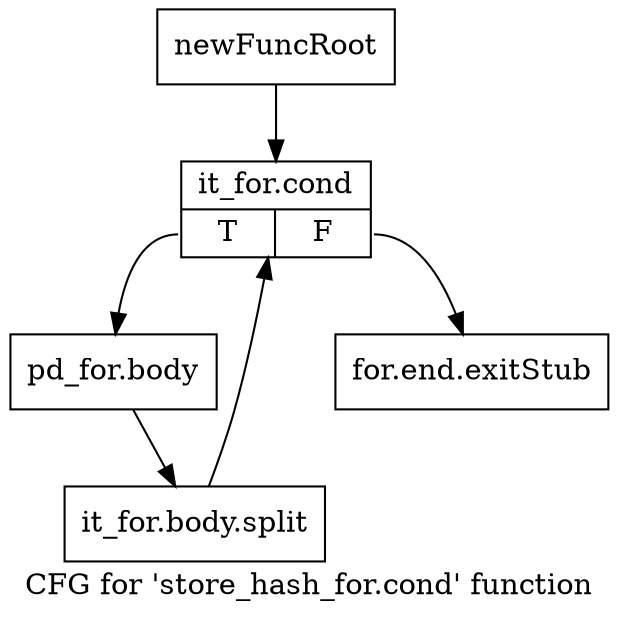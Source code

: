 digraph "CFG for 'store_hash_for.cond' function" {
	label="CFG for 'store_hash_for.cond' function";

	Node0x58f3970 [shape=record,label="{newFuncRoot}"];
	Node0x58f3970 -> Node0x58f3a10;
	Node0x58f39c0 [shape=record,label="{for.end.exitStub}"];
	Node0x58f3a10 [shape=record,label="{it_for.cond|{<s0>T|<s1>F}}"];
	Node0x58f3a10:s0 -> Node0x58f3a60;
	Node0x58f3a10:s1 -> Node0x58f39c0;
	Node0x58f3a60 [shape=record,label="{pd_for.body}"];
	Node0x58f3a60 -> Node0x6e77ed0;
	Node0x6e77ed0 [shape=record,label="{it_for.body.split}"];
	Node0x6e77ed0 -> Node0x58f3a10;
}
